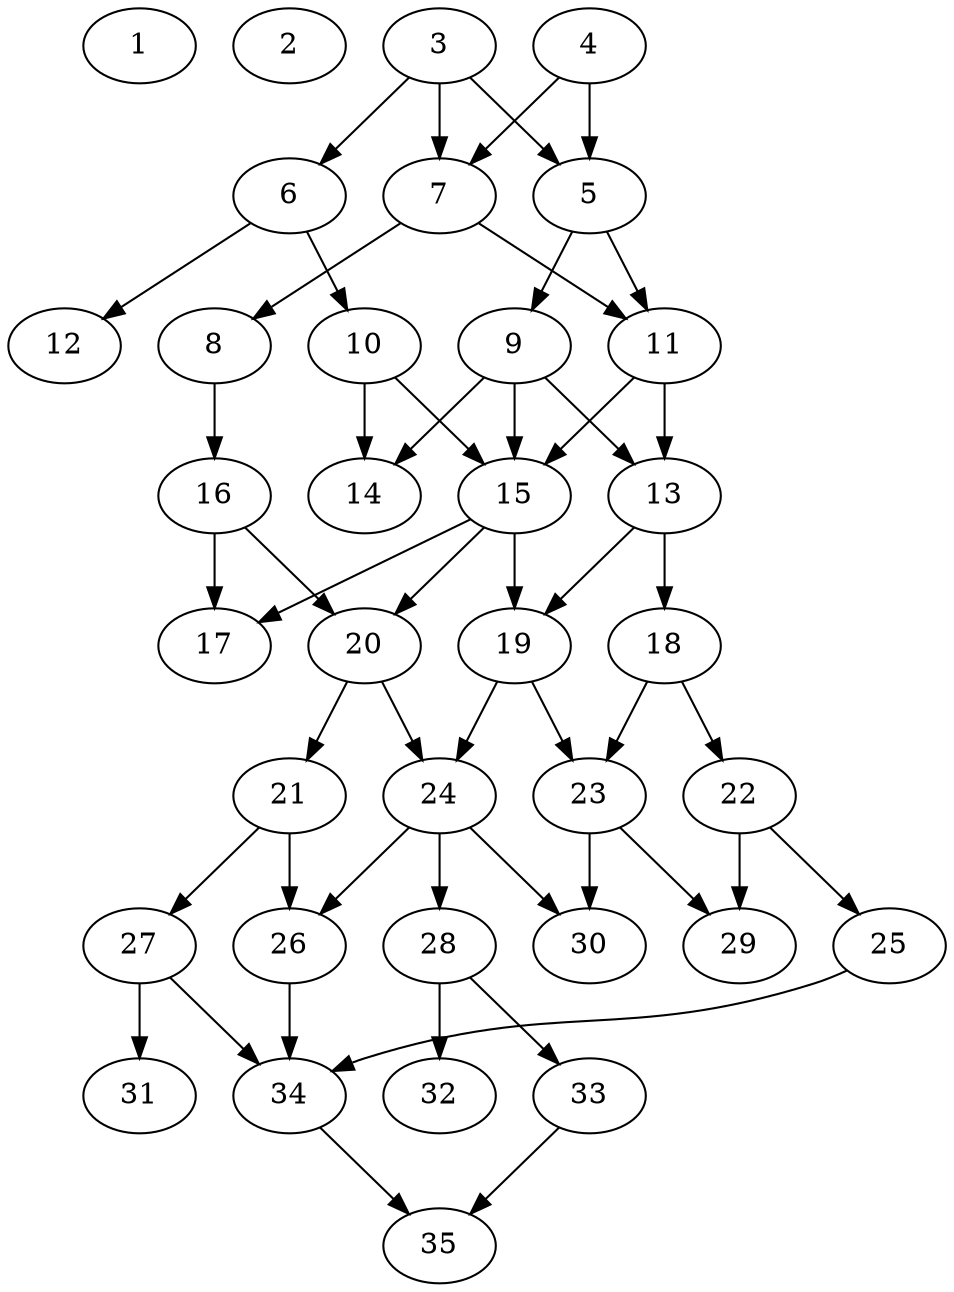 // DAG automatically generated by daggen at Thu Oct  3 14:05:36 2019
// ./daggen --dot -n 35 --ccr 0.3 --fat 0.5 --regular 0.7 --density 0.5 --mindata 5242880 --maxdata 52428800 
digraph G {
  1 [size="133973333", alpha="0.14", expect_size="40192000"] 
  2 [size="44468907", alpha="0.19", expect_size="13340672"] 
  3 [size="62354773", alpha="0.19", expect_size="18706432"] 
  3 -> 5 [size ="18706432"]
  3 -> 6 [size ="18706432"]
  3 -> 7 [size ="18706432"]
  4 [size="110165333", alpha="0.15", expect_size="33049600"] 
  4 -> 5 [size ="33049600"]
  4 -> 7 [size ="33049600"]
  5 [size="137328640", alpha="0.12", expect_size="41198592"] 
  5 -> 9 [size ="41198592"]
  5 -> 11 [size ="41198592"]
  6 [size="43496107", alpha="0.11", expect_size="13048832"] 
  6 -> 10 [size ="13048832"]
  6 -> 12 [size ="13048832"]
  7 [size="83821227", alpha="0.09", expect_size="25146368"] 
  7 -> 8 [size ="25146368"]
  7 -> 11 [size ="25146368"]
  8 [size="94716587", alpha="0.10", expect_size="28414976"] 
  8 -> 16 [size ="28414976"]
  9 [size="45124267", alpha="0.17", expect_size="13537280"] 
  9 -> 13 [size ="13537280"]
  9 -> 14 [size ="13537280"]
  9 -> 15 [size ="13537280"]
  10 [size="73649493", alpha="0.04", expect_size="22094848"] 
  10 -> 14 [size ="22094848"]
  10 -> 15 [size ="22094848"]
  11 [size="133140480", alpha="0.02", expect_size="39942144"] 
  11 -> 13 [size ="39942144"]
  11 -> 15 [size ="39942144"]
  12 [size="84732587", alpha="0.10", expect_size="25419776"] 
  13 [size="76465493", alpha="0.09", expect_size="22939648"] 
  13 -> 18 [size ="22939648"]
  13 -> 19 [size ="22939648"]
  14 [size="67915093", alpha="0.15", expect_size="20374528"] 
  15 [size="30272853", alpha="0.10", expect_size="9081856"] 
  15 -> 17 [size ="9081856"]
  15 -> 19 [size ="9081856"]
  15 -> 20 [size ="9081856"]
  16 [size="121654613", alpha="0.01", expect_size="36496384"] 
  16 -> 17 [size ="36496384"]
  16 -> 20 [size ="36496384"]
  17 [size="47612587", alpha="0.06", expect_size="14283776"] 
  18 [size="116992000", alpha="0.01", expect_size="35097600"] 
  18 -> 22 [size ="35097600"]
  18 -> 23 [size ="35097600"]
  19 [size="41830400", alpha="0.19", expect_size="12549120"] 
  19 -> 23 [size ="12549120"]
  19 -> 24 [size ="12549120"]
  20 [size="17527467", alpha="0.17", expect_size="5258240"] 
  20 -> 21 [size ="5258240"]
  20 -> 24 [size ="5258240"]
  21 [size="48728747", alpha="0.10", expect_size="14618624"] 
  21 -> 26 [size ="14618624"]
  21 -> 27 [size ="14618624"]
  22 [size="68017493", alpha="0.06", expect_size="20405248"] 
  22 -> 25 [size ="20405248"]
  22 -> 29 [size ="20405248"]
  23 [size="144974507", alpha="0.08", expect_size="43492352"] 
  23 -> 29 [size ="43492352"]
  23 -> 30 [size ="43492352"]
  24 [size="56207360", alpha="0.02", expect_size="16862208"] 
  24 -> 26 [size ="16862208"]
  24 -> 28 [size ="16862208"]
  24 -> 30 [size ="16862208"]
  25 [size="170905600", alpha="0.11", expect_size="51271680"] 
  25 -> 34 [size ="51271680"]
  26 [size="94740480", alpha="0.03", expect_size="28422144"] 
  26 -> 34 [size ="28422144"]
  27 [size="106055680", alpha="0.04", expect_size="31816704"] 
  27 -> 31 [size ="31816704"]
  27 -> 34 [size ="31816704"]
  28 [size="154224640", alpha="0.14", expect_size="46267392"] 
  28 -> 32 [size ="46267392"]
  28 -> 33 [size ="46267392"]
  29 [size="159583573", alpha="0.08", expect_size="47875072"] 
  30 [size="153180160", alpha="0.10", expect_size="45954048"] 
  31 [size="130921813", alpha="0.05", expect_size="39276544"] 
  32 [size="52015787", alpha="0.10", expect_size="15604736"] 
  33 [size="100741120", alpha="0.02", expect_size="30222336"] 
  33 -> 35 [size ="30222336"]
  34 [size="164696747", alpha="0.00", expect_size="49409024"] 
  34 -> 35 [size ="49409024"]
  35 [size="21995520", alpha="0.00", expect_size="6598656"] 
}
